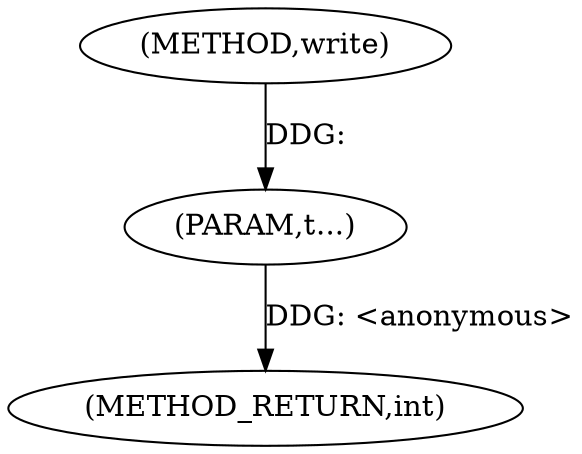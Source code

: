 digraph "write" {  
"1000248" [label = "(METHOD,write)" ]
"1000251" [label = "(METHOD_RETURN,int)" ]
"1000249" [label = "(PARAM,t...)" ]
  "1000249" -> "1000251"  [ label = "DDG: <anonymous>"] 
  "1000248" -> "1000249"  [ label = "DDG: "] 
}
